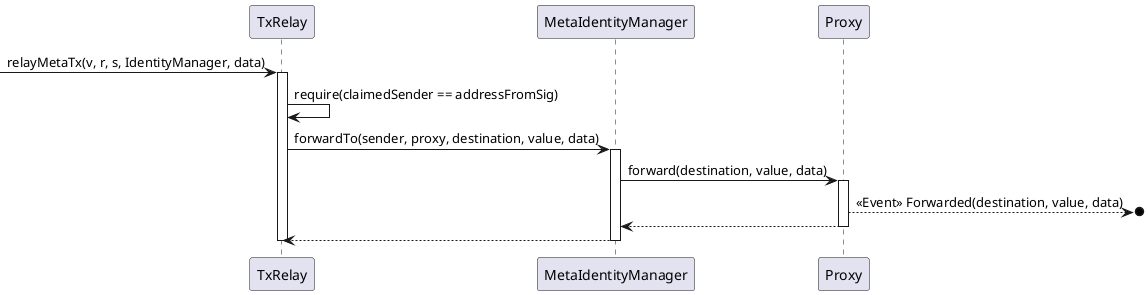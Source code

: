 @startuml
participant TxRelay as tr
participant MetaIdentityManager as im
participant Proxy as p

->tr:relayMetaTx(v, r, s, IdentityManager, data)

activate tr
tr->tr:require(claimedSender == addressFromSig)

tr->im: forwardTo(sender, proxy, destination, value, data)
activate im
im->p:forward(destination, value, data)
activate p
p-->o]: <<Event>> Forwarded(destination, value, data)
p-->im
deactivate p
im-->tr
deactivate im
deactivate tr

@enduml
